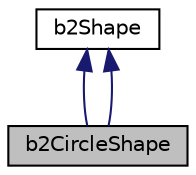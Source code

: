 digraph "b2CircleShape"
{
 // LATEX_PDF_SIZE
  edge [fontname="Helvetica",fontsize="10",labelfontname="Helvetica",labelfontsize="10"];
  node [fontname="Helvetica",fontsize="10",shape=record];
  Node1 [label="b2CircleShape",height=0.2,width=0.4,color="black", fillcolor="grey75", style="filled", fontcolor="black",tooltip="A solid circle shape."];
  Node2 -> Node1 [dir="back",color="midnightblue",fontsize="10",style="solid"];
  Node2 [label="b2Shape",height=0.2,width=0.4,color="black", fillcolor="white", style="filled",URL="$classb2Shape.html",tooltip=" "];
  Node2 -> Node1 [dir="back",color="midnightblue",fontsize="10",style="solid"];
}
